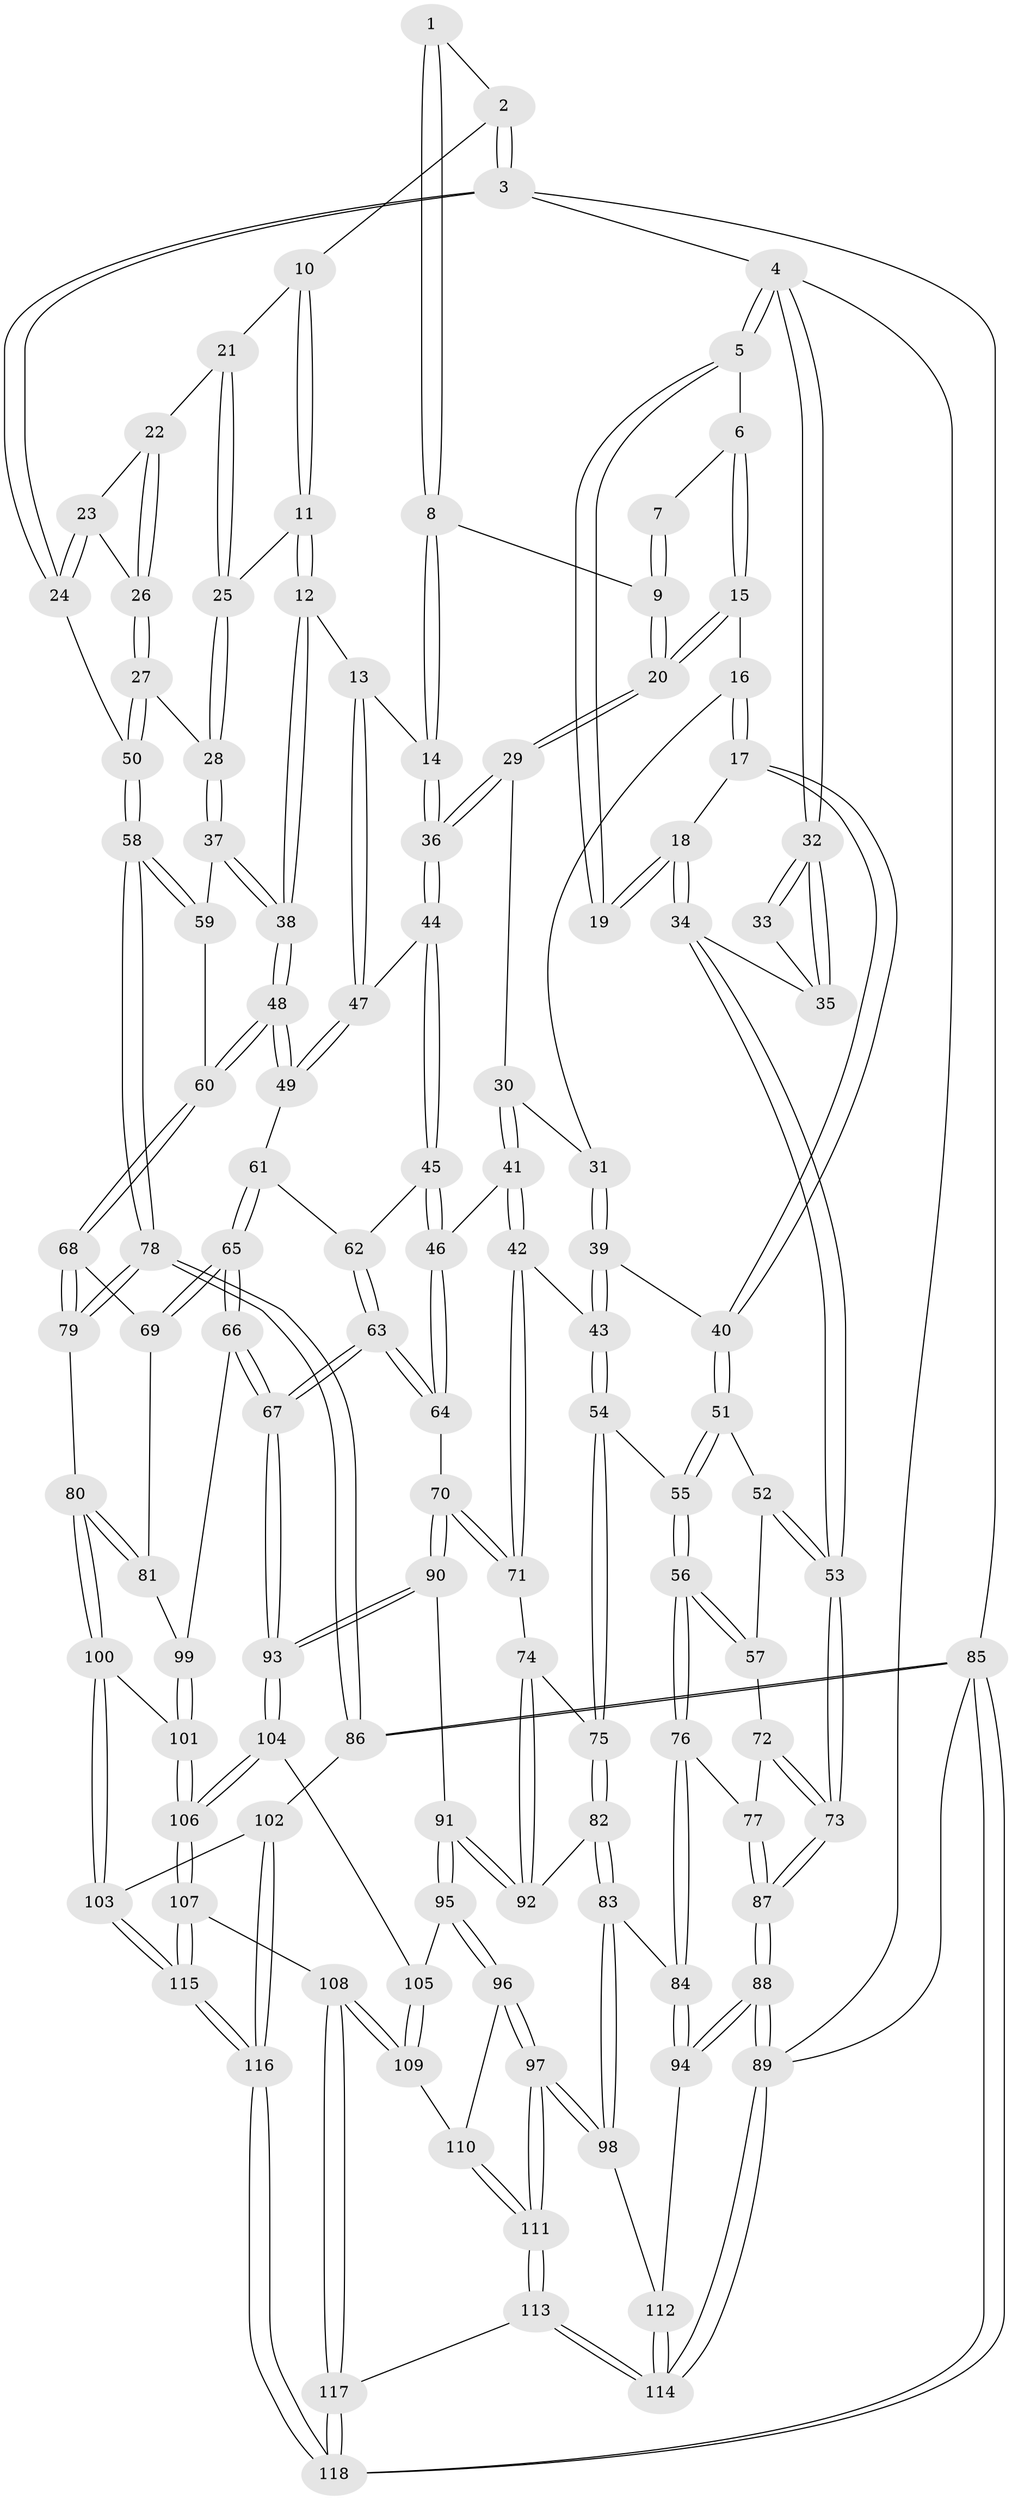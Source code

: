 // Generated by graph-tools (version 1.1) at 2025/17/03/09/25 04:17:07]
// undirected, 118 vertices, 292 edges
graph export_dot {
graph [start="1"]
  node [color=gray90,style=filled];
  1 [pos="+0.6740516689791858+0"];
  2 [pos="+0.8224097494991012+0"];
  3 [pos="+1+0"];
  4 [pos="+0+0"];
  5 [pos="+0.2982810862586252+0"];
  6 [pos="+0.29959601650230294+0"];
  7 [pos="+0.6053041282090487+0"];
  8 [pos="+0.660975939701022+0.22675767477618347"];
  9 [pos="+0.5413356999926031+0.1830764131497859"];
  10 [pos="+0.8446370530213861+0.1003347789266638"];
  11 [pos="+0.7565283259707197+0.26221023418885486"];
  12 [pos="+0.7211260179900661+0.2980048919485856"];
  13 [pos="+0.7097545715334967+0.2966643683623191"];
  14 [pos="+0.6672591226180421+0.2772916542659932"];
  15 [pos="+0.33244409094225175+0.10707311322229224"];
  16 [pos="+0.33167296009748426+0.14932480565713968"];
  17 [pos="+0.15643201583223454+0.30353370399535207"];
  18 [pos="+0.12453196490633293+0.25727691486967125"];
  19 [pos="+0.1029405786218208+0.1791079995783213"];
  20 [pos="+0.524585726264243+0.22330341399766165"];
  21 [pos="+0.8854528761344108+0.17663663755021625"];
  22 [pos="+0.9114594889610136+0.2011587366533066"];
  23 [pos="+1+0.23444263429212242"];
  24 [pos="+1+0.22616359761198535"];
  25 [pos="+0.8547336820660475+0.2870495300801553"];
  26 [pos="+0.9317829149666882+0.3314663555791417"];
  27 [pos="+0.929857041301096+0.3425349687064373"];
  28 [pos="+0.8830801087170651+0.3788348778027401"];
  29 [pos="+0.5227103326668104+0.2758824825553336"];
  30 [pos="+0.40572577236285784+0.2876573110936677"];
  31 [pos="+0.3654419718643748+0.2691575987504059"];
  32 [pos="+0+0"];
  33 [pos="+0.09572484050201652+0.17856327290424756"];
  34 [pos="+0+0.3733451447871448"];
  35 [pos="+0+0.23722007991469302"];
  36 [pos="+0.5583303164924026+0.3093419684318993"];
  37 [pos="+0.8826541485716706+0.3795506683156693"];
  38 [pos="+0.8262585926089158+0.4353712789695837"];
  39 [pos="+0.3066401270229554+0.331279315028961"];
  40 [pos="+0.15945685919650104+0.3154824841152046"];
  41 [pos="+0.43995080097414346+0.4522044213226847"];
  42 [pos="+0.39739800858268765+0.4691670985791085"];
  43 [pos="+0.3234456461689523+0.4854614726491031"];
  44 [pos="+0.5499320031654732+0.42868257251075437"];
  45 [pos="+0.5484921998035159+0.43539902028171495"];
  46 [pos="+0.5017861101109522+0.45794344327724934"];
  47 [pos="+0.6747578363041771+0.3693877878457542"];
  48 [pos="+0.8195251790939387+0.47071709087735153"];
  49 [pos="+0.6813213515341057+0.4749817628498503"];
  50 [pos="+1+0.3594979857292475"];
  51 [pos="+0.1566312647351578+0.3236593195293634"];
  52 [pos="+0.11247870694197548+0.36732493772161723"];
  53 [pos="+0+0.4356122678837884"];
  54 [pos="+0.3007423937477681+0.5074609579347461"];
  55 [pos="+0.25980269561969155+0.5133407930720943"];
  56 [pos="+0.20899137610264662+0.5439175215670129"];
  57 [pos="+0.12057725229400333+0.49699241333249755"];
  58 [pos="+1+0.48454003124614153"];
  59 [pos="+1+0.4416503063702863"];
  60 [pos="+0.8293619734373245+0.49363251595979374"];
  61 [pos="+0.6642771988336933+0.4797792892683892"];
  62 [pos="+0.5834763644611302+0.4571032138394195"];
  63 [pos="+0.5895051452806354+0.6100138989258211"];
  64 [pos="+0.5047497153409507+0.563896747791775"];
  65 [pos="+0.6484759276512453+0.6469537363877358"];
  66 [pos="+0.6369575860587273+0.668378623629567"];
  67 [pos="+0.6358168690450889+0.669042971891116"];
  68 [pos="+0.8301803992466116+0.49616677427215417"];
  69 [pos="+0.7375549374123874+0.5798707441202954"];
  70 [pos="+0.47110976555420936+0.6022594478120006"];
  71 [pos="+0.4474696975838597+0.5933433509376654"];
  72 [pos="+0.00027110022625058606+0.5151217775284043"];
  73 [pos="+0+0.49720730059932816"];
  74 [pos="+0.3694197764602255+0.5964952823282046"];
  75 [pos="+0.34470213997814864+0.5893177092872242"];
  76 [pos="+0.18086415179164309+0.6188218018810894"];
  77 [pos="+0.11430254291243008+0.6209673183291133"];
  78 [pos="+1+0.6995130336520875"];
  79 [pos="+0.8608108534728295+0.5397028097672592"];
  80 [pos="+0.8061345202313435+0.6774154162369399"];
  81 [pos="+0.7794341266175997+0.6802378651366857"];
  82 [pos="+0.3359540086165086+0.6677435481227492"];
  83 [pos="+0.28288424858578864+0.7746039853550416"];
  84 [pos="+0.1889840515753677+0.6567313819724079"];
  85 [pos="+1+1"];
  86 [pos="+1+0.7212759971097121"];
  87 [pos="+0+0.7995427264697349"];
  88 [pos="+0+0.925257121090073"];
  89 [pos="+0+1"];
  90 [pos="+0.47593358012486514+0.6879781325314405"];
  91 [pos="+0.4758500979972655+0.6880515525110382"];
  92 [pos="+0.4417239131885518+0.6731840665999612"];
  93 [pos="+0.6305807501702735+0.6774070536797299"];
  94 [pos="+0+0.8220085687815395"];
  95 [pos="+0.4526528215208385+0.7433016232862257"];
  96 [pos="+0.4243404976188043+0.7766634045238896"];
  97 [pos="+0.32386441487100404+0.8064495953411862"];
  98 [pos="+0.2836103176106235+0.7779454287420319"];
  99 [pos="+0.7463835300848585+0.6857200961082738"];
  100 [pos="+0.8903919009945906+0.7972669622411709"];
  101 [pos="+0.7557930472991954+0.8144953092691148"];
  102 [pos="+1+0.7815089573222607"];
  103 [pos="+0.900165936909501+0.8016314917058546"];
  104 [pos="+0.6308328822098948+0.7020548515075241"];
  105 [pos="+0.5475216900224181+0.7828309906256993"];
  106 [pos="+0.6800939156278857+0.8482703823645361"];
  107 [pos="+0.676385978032133+0.8581480321596276"];
  108 [pos="+0.5849588491342149+0.936581605467924"];
  109 [pos="+0.5414757980578646+0.8727300320129678"];
  110 [pos="+0.4865431258352318+0.8380736562403809"];
  111 [pos="+0.3576787225780903+0.9676520132614684"];
  112 [pos="+0.27407936704401603+0.7830920553183054"];
  113 [pos="+0.38029507353386466+1"];
  114 [pos="+0+1"];
  115 [pos="+0.8309801904759366+0.9817094138507837"];
  116 [pos="+0.8564352658129273+1"];
  117 [pos="+0.5245943807360515+1"];
  118 [pos="+0.8671290885016918+1"];
  1 -- 2;
  1 -- 8;
  1 -- 8;
  2 -- 3;
  2 -- 3;
  2 -- 10;
  3 -- 4;
  3 -- 24;
  3 -- 24;
  3 -- 85;
  4 -- 5;
  4 -- 5;
  4 -- 32;
  4 -- 32;
  4 -- 89;
  5 -- 6;
  5 -- 19;
  5 -- 19;
  6 -- 7;
  6 -- 15;
  6 -- 15;
  7 -- 9;
  7 -- 9;
  8 -- 9;
  8 -- 14;
  8 -- 14;
  9 -- 20;
  9 -- 20;
  10 -- 11;
  10 -- 11;
  10 -- 21;
  11 -- 12;
  11 -- 12;
  11 -- 25;
  12 -- 13;
  12 -- 38;
  12 -- 38;
  13 -- 14;
  13 -- 47;
  13 -- 47;
  14 -- 36;
  14 -- 36;
  15 -- 16;
  15 -- 20;
  15 -- 20;
  16 -- 17;
  16 -- 17;
  16 -- 31;
  17 -- 18;
  17 -- 40;
  17 -- 40;
  18 -- 19;
  18 -- 19;
  18 -- 34;
  18 -- 34;
  20 -- 29;
  20 -- 29;
  21 -- 22;
  21 -- 25;
  21 -- 25;
  22 -- 23;
  22 -- 26;
  22 -- 26;
  23 -- 24;
  23 -- 24;
  23 -- 26;
  24 -- 50;
  25 -- 28;
  25 -- 28;
  26 -- 27;
  26 -- 27;
  27 -- 28;
  27 -- 50;
  27 -- 50;
  28 -- 37;
  28 -- 37;
  29 -- 30;
  29 -- 36;
  29 -- 36;
  30 -- 31;
  30 -- 41;
  30 -- 41;
  31 -- 39;
  31 -- 39;
  32 -- 33;
  32 -- 33;
  32 -- 35;
  32 -- 35;
  33 -- 35;
  34 -- 35;
  34 -- 53;
  34 -- 53;
  36 -- 44;
  36 -- 44;
  37 -- 38;
  37 -- 38;
  37 -- 59;
  38 -- 48;
  38 -- 48;
  39 -- 40;
  39 -- 43;
  39 -- 43;
  40 -- 51;
  40 -- 51;
  41 -- 42;
  41 -- 42;
  41 -- 46;
  42 -- 43;
  42 -- 71;
  42 -- 71;
  43 -- 54;
  43 -- 54;
  44 -- 45;
  44 -- 45;
  44 -- 47;
  45 -- 46;
  45 -- 46;
  45 -- 62;
  46 -- 64;
  46 -- 64;
  47 -- 49;
  47 -- 49;
  48 -- 49;
  48 -- 49;
  48 -- 60;
  48 -- 60;
  49 -- 61;
  50 -- 58;
  50 -- 58;
  51 -- 52;
  51 -- 55;
  51 -- 55;
  52 -- 53;
  52 -- 53;
  52 -- 57;
  53 -- 73;
  53 -- 73;
  54 -- 55;
  54 -- 75;
  54 -- 75;
  55 -- 56;
  55 -- 56;
  56 -- 57;
  56 -- 57;
  56 -- 76;
  56 -- 76;
  57 -- 72;
  58 -- 59;
  58 -- 59;
  58 -- 78;
  58 -- 78;
  59 -- 60;
  60 -- 68;
  60 -- 68;
  61 -- 62;
  61 -- 65;
  61 -- 65;
  62 -- 63;
  62 -- 63;
  63 -- 64;
  63 -- 64;
  63 -- 67;
  63 -- 67;
  64 -- 70;
  65 -- 66;
  65 -- 66;
  65 -- 69;
  65 -- 69;
  66 -- 67;
  66 -- 67;
  66 -- 99;
  67 -- 93;
  67 -- 93;
  68 -- 69;
  68 -- 79;
  68 -- 79;
  69 -- 81;
  70 -- 71;
  70 -- 71;
  70 -- 90;
  70 -- 90;
  71 -- 74;
  72 -- 73;
  72 -- 73;
  72 -- 77;
  73 -- 87;
  73 -- 87;
  74 -- 75;
  74 -- 92;
  74 -- 92;
  75 -- 82;
  75 -- 82;
  76 -- 77;
  76 -- 84;
  76 -- 84;
  77 -- 87;
  77 -- 87;
  78 -- 79;
  78 -- 79;
  78 -- 86;
  78 -- 86;
  79 -- 80;
  80 -- 81;
  80 -- 81;
  80 -- 100;
  80 -- 100;
  81 -- 99;
  82 -- 83;
  82 -- 83;
  82 -- 92;
  83 -- 84;
  83 -- 98;
  83 -- 98;
  84 -- 94;
  84 -- 94;
  85 -- 86;
  85 -- 86;
  85 -- 118;
  85 -- 118;
  85 -- 89;
  86 -- 102;
  87 -- 88;
  87 -- 88;
  88 -- 89;
  88 -- 89;
  88 -- 94;
  88 -- 94;
  89 -- 114;
  89 -- 114;
  90 -- 91;
  90 -- 93;
  90 -- 93;
  91 -- 92;
  91 -- 92;
  91 -- 95;
  91 -- 95;
  93 -- 104;
  93 -- 104;
  94 -- 112;
  95 -- 96;
  95 -- 96;
  95 -- 105;
  96 -- 97;
  96 -- 97;
  96 -- 110;
  97 -- 98;
  97 -- 98;
  97 -- 111;
  97 -- 111;
  98 -- 112;
  99 -- 101;
  99 -- 101;
  100 -- 101;
  100 -- 103;
  100 -- 103;
  101 -- 106;
  101 -- 106;
  102 -- 103;
  102 -- 116;
  102 -- 116;
  103 -- 115;
  103 -- 115;
  104 -- 105;
  104 -- 106;
  104 -- 106;
  105 -- 109;
  105 -- 109;
  106 -- 107;
  106 -- 107;
  107 -- 108;
  107 -- 115;
  107 -- 115;
  108 -- 109;
  108 -- 109;
  108 -- 117;
  108 -- 117;
  109 -- 110;
  110 -- 111;
  110 -- 111;
  111 -- 113;
  111 -- 113;
  112 -- 114;
  112 -- 114;
  113 -- 114;
  113 -- 114;
  113 -- 117;
  115 -- 116;
  115 -- 116;
  116 -- 118;
  116 -- 118;
  117 -- 118;
  117 -- 118;
}
